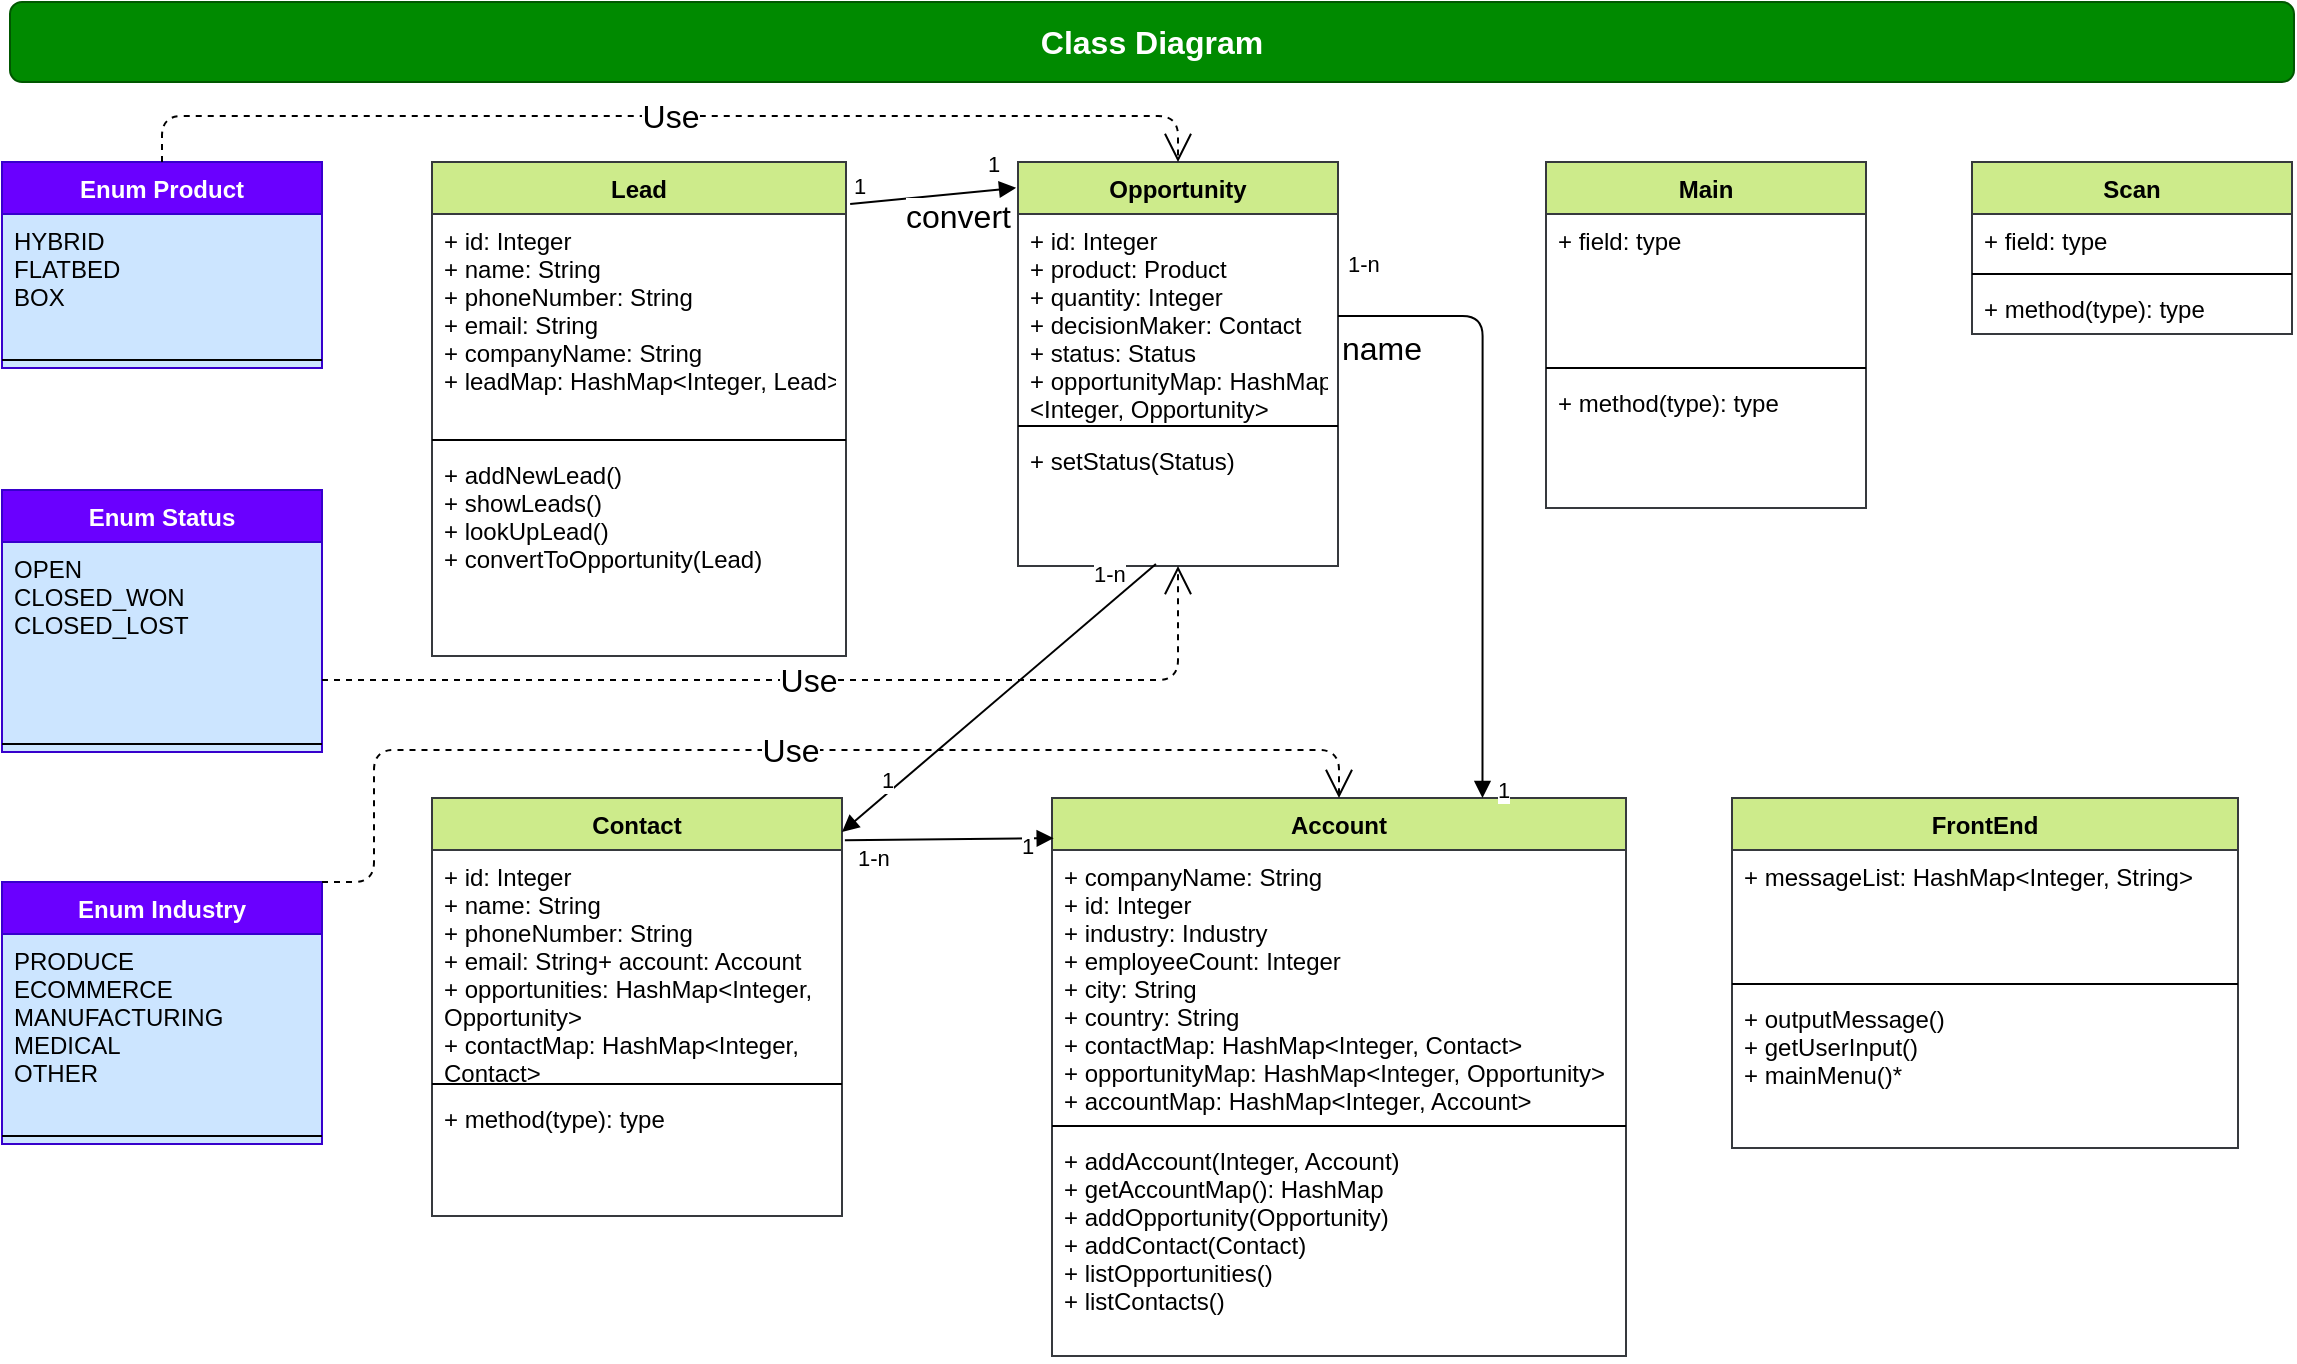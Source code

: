 <mxfile version="14.7.0" type="github">
  <diagram id="zRnogB2254eo7cq1ihcv" name="Page-1">
    <mxGraphModel dx="670" dy="1972" grid="0" gridSize="10" guides="1" tooltips="1" connect="1" arrows="1" fold="1" page="1" pageScale="1" pageWidth="827" pageHeight="1169" math="0" shadow="0">
      <root>
        <mxCell id="0" />
        <mxCell id="1" parent="0" />
        <mxCell id="IQnJFdTCfPWkzdvYTakq-2" value="&lt;font style=&quot;font-size: 16px&quot;&gt;&lt;b&gt;Class Diagram&lt;/b&gt;&lt;/font&gt;" style="rounded=1;whiteSpace=wrap;html=1;fillColor=#008a00;strokeColor=#005700;fontColor=#ffffff;" parent="1" vertex="1">
          <mxGeometry x="151" y="-140" width="1142" height="40" as="geometry" />
        </mxCell>
        <mxCell id="IQnJFdTCfPWkzdvYTakq-8" value="Enum Product&#xa;" style="swimlane;fontStyle=1;align=center;verticalAlign=top;childLayout=stackLayout;horizontal=1;startSize=26;horizontalStack=0;resizeParent=1;resizeParentMax=0;resizeLast=0;collapsible=1;marginBottom=0;fillColor=#6a00ff;strokeColor=#3700CC;swimlaneFillColor=#CCE5FF;fontColor=#ffffff;" parent="1" vertex="1">
          <mxGeometry x="147" y="-60" width="160" height="103" as="geometry" />
        </mxCell>
        <mxCell id="IQnJFdTCfPWkzdvYTakq-9" value="HYBRID&#xa;FLATBED&#xa;BOX&#xa;&#xa;" style="text;strokeColor=none;fillColor=none;align=left;verticalAlign=top;spacingLeft=4;spacingRight=4;overflow=hidden;rotatable=0;points=[[0,0.5],[1,0.5]];portConstraint=eastwest;" parent="IQnJFdTCfPWkzdvYTakq-8" vertex="1">
          <mxGeometry y="26" width="160" height="69" as="geometry" />
        </mxCell>
        <mxCell id="IQnJFdTCfPWkzdvYTakq-10" value="" style="line;strokeWidth=1;fillColor=none;align=left;verticalAlign=middle;spacingTop=-1;spacingLeft=3;spacingRight=3;rotatable=0;labelPosition=right;points=[];portConstraint=eastwest;" parent="IQnJFdTCfPWkzdvYTakq-8" vertex="1">
          <mxGeometry y="95" width="160" height="8" as="geometry" />
        </mxCell>
        <mxCell id="IQnJFdTCfPWkzdvYTakq-12" value="Contact" style="swimlane;fontStyle=1;align=center;verticalAlign=top;childLayout=stackLayout;horizontal=1;startSize=26;horizontalStack=0;resizeParent=1;resizeParentMax=0;resizeLast=0;collapsible=1;marginBottom=0;fillColor=#cdeb8b;strokeColor=#36393d;" parent="1" vertex="1">
          <mxGeometry x="362" y="258" width="205" height="209" as="geometry" />
        </mxCell>
        <mxCell id="IQnJFdTCfPWkzdvYTakq-13" value="+ id: Integer&#xa;+ name: String&#xa;+ phoneNumber: String&#xa;+ email: String+ account: Account&#xa;+ opportunities: HashMap&lt;Integer,&#xa;Opportunity&gt;&#xa;+ contactMap: HashMap&lt;Integer,&#xa;Contact&gt;&#xa;&#xa;&#xa;&#xa;" style="text;strokeColor=none;fillColor=none;align=left;verticalAlign=top;spacingLeft=4;spacingRight=4;overflow=hidden;rotatable=0;points=[[0,0.5],[1,0.5]];portConstraint=eastwest;" parent="IQnJFdTCfPWkzdvYTakq-12" vertex="1">
          <mxGeometry y="26" width="205" height="113" as="geometry" />
        </mxCell>
        <mxCell id="IQnJFdTCfPWkzdvYTakq-14" value="" style="line;strokeWidth=1;fillColor=none;align=left;verticalAlign=middle;spacingTop=-1;spacingLeft=3;spacingRight=3;rotatable=0;labelPosition=right;points=[];portConstraint=eastwest;" parent="IQnJFdTCfPWkzdvYTakq-12" vertex="1">
          <mxGeometry y="139" width="205" height="8" as="geometry" />
        </mxCell>
        <mxCell id="IQnJFdTCfPWkzdvYTakq-15" value="+ method(type): type" style="text;strokeColor=none;fillColor=none;align=left;verticalAlign=top;spacingLeft=4;spacingRight=4;overflow=hidden;rotatable=0;points=[[0,0.5],[1,0.5]];portConstraint=eastwest;" parent="IQnJFdTCfPWkzdvYTakq-12" vertex="1">
          <mxGeometry y="147" width="205" height="62" as="geometry" />
        </mxCell>
        <mxCell id="IQnJFdTCfPWkzdvYTakq-24" value="Main" style="swimlane;fontStyle=1;align=center;verticalAlign=top;childLayout=stackLayout;horizontal=1;startSize=26;horizontalStack=0;resizeParent=1;resizeParentMax=0;resizeLast=0;collapsible=1;marginBottom=0;fillColor=#cdeb8b;strokeColor=#36393d;" parent="1" vertex="1">
          <mxGeometry x="919" y="-60" width="160" height="173" as="geometry" />
        </mxCell>
        <mxCell id="IQnJFdTCfPWkzdvYTakq-25" value="+ field: type" style="text;strokeColor=none;fillColor=none;align=left;verticalAlign=top;spacingLeft=4;spacingRight=4;overflow=hidden;rotatable=0;points=[[0,0.5],[1,0.5]];portConstraint=eastwest;" parent="IQnJFdTCfPWkzdvYTakq-24" vertex="1">
          <mxGeometry y="26" width="160" height="73" as="geometry" />
        </mxCell>
        <mxCell id="IQnJFdTCfPWkzdvYTakq-26" value="" style="line;strokeWidth=1;fillColor=none;align=left;verticalAlign=middle;spacingTop=-1;spacingLeft=3;spacingRight=3;rotatable=0;labelPosition=right;points=[];portConstraint=eastwest;" parent="IQnJFdTCfPWkzdvYTakq-24" vertex="1">
          <mxGeometry y="99" width="160" height="8" as="geometry" />
        </mxCell>
        <mxCell id="IQnJFdTCfPWkzdvYTakq-27" value="+ method(type): type" style="text;strokeColor=none;fillColor=none;align=left;verticalAlign=top;spacingLeft=4;spacingRight=4;overflow=hidden;rotatable=0;points=[[0,0.5],[1,0.5]];portConstraint=eastwest;" parent="IQnJFdTCfPWkzdvYTakq-24" vertex="1">
          <mxGeometry y="107" width="160" height="66" as="geometry" />
        </mxCell>
        <mxCell id="IQnJFdTCfPWkzdvYTakq-40" value="Enum Status&#xa; " style="swimlane;fontStyle=1;align=center;verticalAlign=top;childLayout=stackLayout;horizontal=1;startSize=26;horizontalStack=0;resizeParent=1;resizeParentMax=0;resizeLast=0;collapsible=1;marginBottom=0;fillColor=#6a00ff;strokeColor=#3700CC;swimlaneFillColor=#CCE5FF;fontColor=#ffffff;" parent="1" vertex="1">
          <mxGeometry x="147" y="104" width="160" height="131" as="geometry" />
        </mxCell>
        <mxCell id="IQnJFdTCfPWkzdvYTakq-41" value="OPEN&#xa;CLOSED_WON&#xa;CLOSED_LOST&#xa;" style="text;strokeColor=none;fillColor=none;align=left;verticalAlign=top;spacingLeft=4;spacingRight=4;overflow=hidden;rotatable=0;points=[[0,0.5],[1,0.5]];portConstraint=eastwest;" parent="IQnJFdTCfPWkzdvYTakq-40" vertex="1">
          <mxGeometry y="26" width="160" height="97" as="geometry" />
        </mxCell>
        <mxCell id="IQnJFdTCfPWkzdvYTakq-42" value="" style="line;strokeWidth=1;fillColor=none;align=left;verticalAlign=middle;spacingTop=-1;spacingLeft=3;spacingRight=3;rotatable=0;labelPosition=right;points=[];portConstraint=eastwest;" parent="IQnJFdTCfPWkzdvYTakq-40" vertex="1">
          <mxGeometry y="123" width="160" height="8" as="geometry" />
        </mxCell>
        <mxCell id="IQnJFdTCfPWkzdvYTakq-44" value="Account" style="swimlane;fontStyle=1;align=center;verticalAlign=top;childLayout=stackLayout;horizontal=1;startSize=26;horizontalStack=0;resizeParent=1;resizeParentMax=0;resizeLast=0;collapsible=1;marginBottom=0;fillColor=#cdeb8b;strokeColor=#36393d;" parent="1" vertex="1">
          <mxGeometry x="672" y="258" width="287" height="279" as="geometry" />
        </mxCell>
        <mxCell id="IQnJFdTCfPWkzdvYTakq-45" value="+ companyName: String&#xa;+ id: Integer&#xa;+ industry: Industry&#xa;+ employeeCount: Integer&#xa;+ city: String&#xa;+ country: String&#xa;+ contactMap: HashMap&lt;Integer, Contact&gt;&#xa;+ opportunityMap: HashMap&lt;Integer, Opportunity&gt;&#xa;+ accountMap: HashMap&lt;Integer, Account&gt;" style="text;strokeColor=none;fillColor=none;align=left;verticalAlign=top;spacingLeft=4;spacingRight=4;overflow=hidden;rotatable=0;points=[[0,0.5],[1,0.5]];portConstraint=eastwest;" parent="IQnJFdTCfPWkzdvYTakq-44" vertex="1">
          <mxGeometry y="26" width="287" height="134" as="geometry" />
        </mxCell>
        <mxCell id="IQnJFdTCfPWkzdvYTakq-46" value="" style="line;strokeWidth=1;fillColor=none;align=left;verticalAlign=middle;spacingTop=-1;spacingLeft=3;spacingRight=3;rotatable=0;labelPosition=right;points=[];portConstraint=eastwest;" parent="IQnJFdTCfPWkzdvYTakq-44" vertex="1">
          <mxGeometry y="160" width="287" height="8" as="geometry" />
        </mxCell>
        <mxCell id="IQnJFdTCfPWkzdvYTakq-47" value="+ addAccount(Integer, Account)&#xa;+ getAccountMap(): HashMap&#xa;+ addOpportunity(Opportunity)&#xa;+ addContact(Contact)&#xa;+ listOpportunities()&#xa;+ listContacts()&#xa;&#xa;&#xa;" style="text;strokeColor=none;fillColor=none;align=left;verticalAlign=top;spacingLeft=4;spacingRight=4;overflow=hidden;rotatable=0;points=[[0,0.5],[1,0.5]];portConstraint=eastwest;" parent="IQnJFdTCfPWkzdvYTakq-44" vertex="1">
          <mxGeometry y="168" width="287" height="111" as="geometry" />
        </mxCell>
        <mxCell id="IQnJFdTCfPWkzdvYTakq-48" value="Enum Industry&#xa;" style="swimlane;fontStyle=1;align=center;verticalAlign=top;childLayout=stackLayout;horizontal=1;startSize=26;horizontalStack=0;resizeParent=1;resizeParentMax=0;resizeLast=0;collapsible=1;marginBottom=0;fillColor=#6a00ff;strokeColor=#3700CC;swimlaneFillColor=#CCE5FF;fontColor=#ffffff;" parent="1" vertex="1">
          <mxGeometry x="147" y="300" width="160" height="131" as="geometry" />
        </mxCell>
        <mxCell id="IQnJFdTCfPWkzdvYTakq-49" value="PRODUCE&#xa;ECOMMERCE&#xa;MANUFACTURING&#xa;MEDICAL&#xa;OTHER&#xa;" style="text;strokeColor=none;fillColor=none;align=left;verticalAlign=top;spacingLeft=4;spacingRight=4;overflow=hidden;rotatable=0;points=[[0,0.5],[1,0.5]];portConstraint=eastwest;" parent="IQnJFdTCfPWkzdvYTakq-48" vertex="1">
          <mxGeometry y="26" width="160" height="97" as="geometry" />
        </mxCell>
        <mxCell id="IQnJFdTCfPWkzdvYTakq-50" value="" style="line;strokeWidth=1;fillColor=none;align=left;verticalAlign=middle;spacingTop=-1;spacingLeft=3;spacingRight=3;rotatable=0;labelPosition=right;points=[];portConstraint=eastwest;" parent="IQnJFdTCfPWkzdvYTakq-48" vertex="1">
          <mxGeometry y="123" width="160" height="8" as="geometry" />
        </mxCell>
        <mxCell id="IQnJFdTCfPWkzdvYTakq-51" value="FrontEnd" style="swimlane;fontStyle=1;align=center;verticalAlign=top;childLayout=stackLayout;horizontal=1;startSize=26;horizontalStack=0;resizeParent=1;resizeParentMax=0;resizeLast=0;collapsible=1;marginBottom=0;fillColor=#cdeb8b;strokeColor=#36393d;" parent="1" vertex="1">
          <mxGeometry x="1012" y="258" width="253" height="175" as="geometry" />
        </mxCell>
        <mxCell id="IQnJFdTCfPWkzdvYTakq-52" value="+ messageList: HashMap&lt;Integer, String&gt;" style="text;strokeColor=none;fillColor=none;align=left;verticalAlign=top;spacingLeft=4;spacingRight=4;overflow=hidden;rotatable=0;points=[[0,0.5],[1,0.5]];portConstraint=eastwest;" parent="IQnJFdTCfPWkzdvYTakq-51" vertex="1">
          <mxGeometry y="26" width="253" height="63" as="geometry" />
        </mxCell>
        <mxCell id="IQnJFdTCfPWkzdvYTakq-53" value="" style="line;strokeWidth=1;fillColor=none;align=left;verticalAlign=middle;spacingTop=-1;spacingLeft=3;spacingRight=3;rotatable=0;labelPosition=right;points=[];portConstraint=eastwest;" parent="IQnJFdTCfPWkzdvYTakq-51" vertex="1">
          <mxGeometry y="89" width="253" height="8" as="geometry" />
        </mxCell>
        <mxCell id="IQnJFdTCfPWkzdvYTakq-54" value="+ outputMessage()&#xa;+ getUserInput()&#xa;+ mainMenu()*&#xa;&#xa;" style="text;strokeColor=none;fillColor=none;align=left;verticalAlign=top;spacingLeft=4;spacingRight=4;overflow=hidden;rotatable=0;points=[[0,0.5],[1,0.5]];portConstraint=eastwest;" parent="IQnJFdTCfPWkzdvYTakq-51" vertex="1">
          <mxGeometry y="97" width="253" height="78" as="geometry" />
        </mxCell>
        <mxCell id="IQnJFdTCfPWkzdvYTakq-55" value="Lead" style="swimlane;fontStyle=1;align=center;verticalAlign=top;childLayout=stackLayout;horizontal=1;startSize=26;horizontalStack=0;resizeParent=1;resizeParentMax=0;resizeLast=0;collapsible=1;marginBottom=0;fillColor=#cdeb8b;strokeColor=#36393d;" parent="1" vertex="1">
          <mxGeometry x="362" y="-60" width="207" height="247" as="geometry" />
        </mxCell>
        <mxCell id="IQnJFdTCfPWkzdvYTakq-56" value="+ id: Integer&#xa;+ name: String&#xa;+ phoneNumber: String&#xa;+ email: String&#xa;+ companyName: String&#xa;+ leadMap: HashMap&lt;Integer, Lead&gt;&#xa;" style="text;strokeColor=none;fillColor=none;align=left;verticalAlign=top;spacingLeft=4;spacingRight=4;overflow=hidden;rotatable=0;points=[[0,0.5],[1,0.5]];portConstraint=eastwest;" parent="IQnJFdTCfPWkzdvYTakq-55" vertex="1">
          <mxGeometry y="26" width="207" height="109" as="geometry" />
        </mxCell>
        <mxCell id="IQnJFdTCfPWkzdvYTakq-57" value="" style="line;strokeWidth=1;fillColor=none;align=left;verticalAlign=middle;spacingTop=-1;spacingLeft=3;spacingRight=3;rotatable=0;labelPosition=right;points=[];portConstraint=eastwest;" parent="IQnJFdTCfPWkzdvYTakq-55" vertex="1">
          <mxGeometry y="135" width="207" height="8" as="geometry" />
        </mxCell>
        <mxCell id="IQnJFdTCfPWkzdvYTakq-58" value="+ addNewLead()&#xa;+ showLeads()&#xa;+ lookUpLead()&#xa;+ convertToOpportunity(Lead)&#xa;&#xa;&#xa;&#xa;" style="text;strokeColor=none;fillColor=none;align=left;verticalAlign=top;spacingLeft=4;spacingRight=4;overflow=hidden;rotatable=0;points=[[0,0.5],[1,0.5]];portConstraint=eastwest;" parent="IQnJFdTCfPWkzdvYTakq-55" vertex="1">
          <mxGeometry y="143" width="207" height="104" as="geometry" />
        </mxCell>
        <mxCell id="IQnJFdTCfPWkzdvYTakq-59" value="Scan" style="swimlane;fontStyle=1;align=center;verticalAlign=top;childLayout=stackLayout;horizontal=1;startSize=26;horizontalStack=0;resizeParent=1;resizeParentMax=0;resizeLast=0;collapsible=1;marginBottom=0;fillColor=#cdeb8b;strokeColor=#36393d;" parent="1" vertex="1">
          <mxGeometry x="1132" y="-60" width="160" height="86" as="geometry" />
        </mxCell>
        <mxCell id="IQnJFdTCfPWkzdvYTakq-60" value="+ field: type" style="text;strokeColor=none;fillColor=none;align=left;verticalAlign=top;spacingLeft=4;spacingRight=4;overflow=hidden;rotatable=0;points=[[0,0.5],[1,0.5]];portConstraint=eastwest;" parent="IQnJFdTCfPWkzdvYTakq-59" vertex="1">
          <mxGeometry y="26" width="160" height="26" as="geometry" />
        </mxCell>
        <mxCell id="IQnJFdTCfPWkzdvYTakq-61" value="" style="line;strokeWidth=1;fillColor=none;align=left;verticalAlign=middle;spacingTop=-1;spacingLeft=3;spacingRight=3;rotatable=0;labelPosition=right;points=[];portConstraint=eastwest;" parent="IQnJFdTCfPWkzdvYTakq-59" vertex="1">
          <mxGeometry y="52" width="160" height="8" as="geometry" />
        </mxCell>
        <mxCell id="IQnJFdTCfPWkzdvYTakq-62" value="+ method(type): type" style="text;strokeColor=none;fillColor=none;align=left;verticalAlign=top;spacingLeft=4;spacingRight=4;overflow=hidden;rotatable=0;points=[[0,0.5],[1,0.5]];portConstraint=eastwest;" parent="IQnJFdTCfPWkzdvYTakq-59" vertex="1">
          <mxGeometry y="60" width="160" height="26" as="geometry" />
        </mxCell>
        <mxCell id="IQnJFdTCfPWkzdvYTakq-64" value="Opportunity" style="swimlane;fontStyle=1;align=center;verticalAlign=top;childLayout=stackLayout;horizontal=1;startSize=26;horizontalStack=0;resizeParent=1;resizeParentMax=0;resizeLast=0;collapsible=1;marginBottom=0;fillColor=#cdeb8b;strokeColor=#36393d;" parent="1" vertex="1">
          <mxGeometry x="655" y="-60" width="160" height="202" as="geometry" />
        </mxCell>
        <mxCell id="IQnJFdTCfPWkzdvYTakq-65" value="+ id: Integer&#xa;+ product: Product&#xa;+ quantity: Integer&#xa;+ decisionMaker: Contact&#xa;+ status: Status&#xa;+ opportunityMap: HashMap&#xa;&lt;Integer, Opportunity&gt;&#xa;&#xa;&#xa;&#xa;" style="text;strokeColor=none;fillColor=none;align=left;verticalAlign=top;spacingLeft=4;spacingRight=4;overflow=hidden;rotatable=0;points=[[0,0.5],[1,0.5]];portConstraint=eastwest;" parent="IQnJFdTCfPWkzdvYTakq-64" vertex="1">
          <mxGeometry y="26" width="160" height="102" as="geometry" />
        </mxCell>
        <mxCell id="IQnJFdTCfPWkzdvYTakq-66" value="" style="line;strokeWidth=1;fillColor=none;align=left;verticalAlign=middle;spacingTop=-1;spacingLeft=3;spacingRight=3;rotatable=0;labelPosition=right;points=[];portConstraint=eastwest;" parent="IQnJFdTCfPWkzdvYTakq-64" vertex="1">
          <mxGeometry y="128" width="160" height="8" as="geometry" />
        </mxCell>
        <mxCell id="IQnJFdTCfPWkzdvYTakq-67" value="+ setStatus(Status)" style="text;strokeColor=none;fillColor=none;align=left;verticalAlign=top;spacingLeft=4;spacingRight=4;overflow=hidden;rotatable=0;points=[[0,0.5],[1,0.5]];portConstraint=eastwest;" parent="IQnJFdTCfPWkzdvYTakq-64" vertex="1">
          <mxGeometry y="136" width="160" height="66" as="geometry" />
        </mxCell>
        <mxCell id="IQnJFdTCfPWkzdvYTakq-68" value="convert" style="endArrow=block;endFill=1;html=1;align=left;verticalAlign=top;fontSize=16;exitX=1.01;exitY=-0.046;exitDx=0;exitDy=0;exitPerimeter=0;entryX=-0.006;entryY=0.064;entryDx=0;entryDy=0;entryPerimeter=0;" parent="1" source="IQnJFdTCfPWkzdvYTakq-56" target="IQnJFdTCfPWkzdvYTakq-64" edge="1">
          <mxGeometry x="-0.356" y="7" relative="1" as="geometry">
            <mxPoint x="638" y="139" as="sourcePoint" />
            <mxPoint x="798" y="139" as="targetPoint" />
            <mxPoint as="offset" />
          </mxGeometry>
        </mxCell>
        <mxCell id="IQnJFdTCfPWkzdvYTakq-69" value="1" style="edgeLabel;resizable=0;html=1;align=left;verticalAlign=bottom;" parent="IQnJFdTCfPWkzdvYTakq-68" connectable="0" vertex="1">
          <mxGeometry x="-1" relative="1" as="geometry" />
        </mxCell>
        <mxCell id="IQnJFdTCfPWkzdvYTakq-70" value="1" style="edgeLabel;resizable=0;html=1;align=left;verticalAlign=bottom;" parent="1" connectable="0" vertex="1">
          <mxGeometry x="581.07" y="-29.014" as="geometry">
            <mxPoint x="57" y="-21" as="offset" />
          </mxGeometry>
        </mxCell>
        <mxCell id="IQnJFdTCfPWkzdvYTakq-71" value="" style="endArrow=block;endFill=1;html=1;align=left;verticalAlign=top;fontSize=16;exitX=0.431;exitY=0.985;exitDx=0;exitDy=0;exitPerimeter=0;" parent="1" source="IQnJFdTCfPWkzdvYTakq-67" target="IQnJFdTCfPWkzdvYTakq-12" edge="1">
          <mxGeometry x="-1" relative="1" as="geometry">
            <mxPoint x="737" y="163" as="sourcePoint" />
            <mxPoint x="897" y="163" as="targetPoint" />
          </mxGeometry>
        </mxCell>
        <mxCell id="IQnJFdTCfPWkzdvYTakq-72" value="1-n" style="edgeLabel;resizable=0;html=1;align=left;verticalAlign=bottom;" parent="IQnJFdTCfPWkzdvYTakq-71" connectable="0" vertex="1">
          <mxGeometry x="-1" relative="1" as="geometry">
            <mxPoint x="-33" y="13" as="offset" />
          </mxGeometry>
        </mxCell>
        <mxCell id="IQnJFdTCfPWkzdvYTakq-73" value="1" style="edgeLabel;resizable=0;html=1;align=left;verticalAlign=bottom;" parent="1" connectable="0" vertex="1">
          <mxGeometry x="585.0" y="257.996" as="geometry" />
        </mxCell>
        <mxCell id="IQnJFdTCfPWkzdvYTakq-74" value="" style="endArrow=block;endFill=1;html=1;align=left;verticalAlign=top;fontSize=16;entryX=0.003;entryY=0.072;entryDx=0;entryDy=0;entryPerimeter=0;exitX=1.007;exitY=0.101;exitDx=0;exitDy=0;exitPerimeter=0;" parent="1" source="IQnJFdTCfPWkzdvYTakq-12" target="IQnJFdTCfPWkzdvYTakq-44" edge="1">
          <mxGeometry x="-1" relative="1" as="geometry">
            <mxPoint x="733.96" y="127.026" as="sourcePoint" />
            <mxPoint x="575.6" y="268" as="targetPoint" />
          </mxGeometry>
        </mxCell>
        <mxCell id="IQnJFdTCfPWkzdvYTakq-76" value="1-n" style="edgeLabel;resizable=0;html=1;align=left;verticalAlign=bottom;" parent="1" connectable="0" vertex="1">
          <mxGeometry x="573.0" y="296.996" as="geometry" />
        </mxCell>
        <mxCell id="IQnJFdTCfPWkzdvYTakq-77" value="1" style="edgeLabel;resizable=0;html=1;align=left;verticalAlign=bottom;" parent="1" connectable="0" vertex="1">
          <mxGeometry x="655.0" y="290.996" as="geometry" />
        </mxCell>
        <mxCell id="IQnJFdTCfPWkzdvYTakq-78" value="Use" style="endArrow=open;endSize=12;dashed=1;html=1;fontSize=16;edgeStyle=orthogonalEdgeStyle;" parent="1" source="IQnJFdTCfPWkzdvYTakq-41" target="IQnJFdTCfPWkzdvYTakq-67" edge="1">
          <mxGeometry width="160" relative="1" as="geometry">
            <mxPoint x="331" y="216" as="sourcePoint" />
            <mxPoint x="491" y="216" as="targetPoint" />
            <Array as="points">
              <mxPoint x="735" y="199" />
            </Array>
          </mxGeometry>
        </mxCell>
        <mxCell id="IQnJFdTCfPWkzdvYTakq-79" value="Use" style="endArrow=open;endSize=12;dashed=1;html=1;fontSize=16;edgeStyle=orthogonalEdgeStyle;entryX=0.5;entryY=0;entryDx=0;entryDy=0;exitX=1;exitY=0;exitDx=0;exitDy=0;" parent="1" source="IQnJFdTCfPWkzdvYTakq-48" target="IQnJFdTCfPWkzdvYTakq-44" edge="1">
          <mxGeometry width="160" relative="1" as="geometry">
            <mxPoint x="317" y="209" as="sourcePoint" />
            <mxPoint x="745" y="123" as="targetPoint" />
            <Array as="points">
              <mxPoint x="333" y="300" />
              <mxPoint x="333" y="234" />
              <mxPoint x="816" y="234" />
            </Array>
          </mxGeometry>
        </mxCell>
        <mxCell id="IQnJFdTCfPWkzdvYTakq-80" value="Use" style="endArrow=open;endSize=12;dashed=1;html=1;fontSize=16;edgeStyle=orthogonalEdgeStyle;entryX=0.5;entryY=0;entryDx=0;entryDy=0;exitX=0.5;exitY=0;exitDx=0;exitDy=0;" parent="1" source="IQnJFdTCfPWkzdvYTakq-8" target="IQnJFdTCfPWkzdvYTakq-64" edge="1">
          <mxGeometry width="160" relative="1" as="geometry">
            <mxPoint x="204" y="-17" as="sourcePoint" />
            <mxPoint x="712.5" y="-59" as="targetPoint" />
            <Array as="points">
              <mxPoint x="227" y="-83" />
              <mxPoint x="735" y="-83" />
            </Array>
          </mxGeometry>
        </mxCell>
        <mxCell id="IQnJFdTCfPWkzdvYTakq-81" value="name" style="endArrow=block;endFill=1;html=1;edgeStyle=orthogonalEdgeStyle;align=left;verticalAlign=top;fontSize=16;entryX=0.75;entryY=0;entryDx=0;entryDy=0;" parent="1" source="IQnJFdTCfPWkzdvYTakq-65" target="IQnJFdTCfPWkzdvYTakq-44" edge="1">
          <mxGeometry x="-1" relative="1" as="geometry">
            <mxPoint x="680" y="135" as="sourcePoint" />
            <mxPoint x="840" y="135" as="targetPoint" />
          </mxGeometry>
        </mxCell>
        <mxCell id="IQnJFdTCfPWkzdvYTakq-82" value="1" style="edgeLabel;resizable=0;html=1;align=left;verticalAlign=bottom;" parent="IQnJFdTCfPWkzdvYTakq-81" connectable="0" vertex="1">
          <mxGeometry x="-1" relative="1" as="geometry">
            <mxPoint x="78" y="245" as="offset" />
          </mxGeometry>
        </mxCell>
        <mxCell id="IQnJFdTCfPWkzdvYTakq-83" value="1-n" style="edgeLabel;resizable=0;html=1;align=left;verticalAlign=bottom;" parent="1" connectable="0" vertex="1">
          <mxGeometry x="818" y="-0.004" as="geometry" />
        </mxCell>
      </root>
    </mxGraphModel>
  </diagram>
</mxfile>
